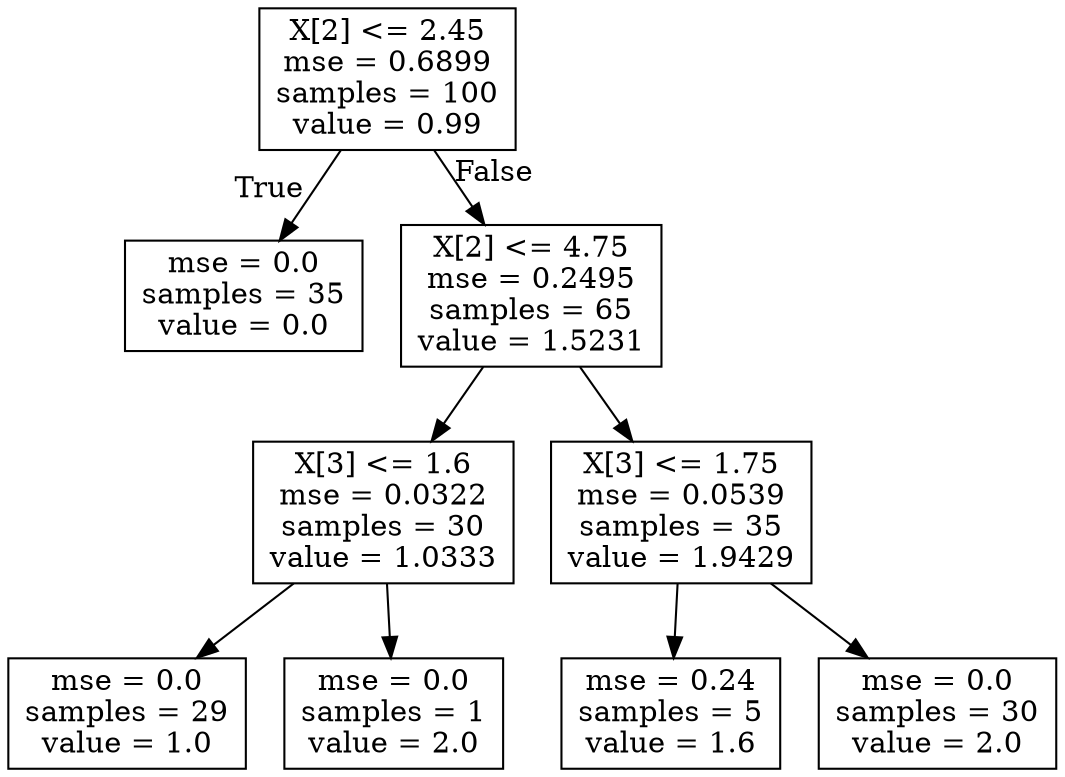 digraph Tree {
node [shape=box] ;
0 [label="X[2] <= 2.45\nmse = 0.6899\nsamples = 100\nvalue = 0.99"] ;
1 [label="mse = 0.0\nsamples = 35\nvalue = 0.0"] ;
0 -> 1 [labeldistance=2.5, labelangle=45, headlabel="True"] ;
2 [label="X[2] <= 4.75\nmse = 0.2495\nsamples = 65\nvalue = 1.5231"] ;
0 -> 2 [labeldistance=2.5, labelangle=-45, headlabel="False"] ;
3 [label="X[3] <= 1.6\nmse = 0.0322\nsamples = 30\nvalue = 1.0333"] ;
2 -> 3 ;
4 [label="mse = 0.0\nsamples = 29\nvalue = 1.0"] ;
3 -> 4 ;
5 [label="mse = 0.0\nsamples = 1\nvalue = 2.0"] ;
3 -> 5 ;
6 [label="X[3] <= 1.75\nmse = 0.0539\nsamples = 35\nvalue = 1.9429"] ;
2 -> 6 ;
7 [label="mse = 0.24\nsamples = 5\nvalue = 1.6"] ;
6 -> 7 ;
8 [label="mse = 0.0\nsamples = 30\nvalue = 2.0"] ;
6 -> 8 ;
}